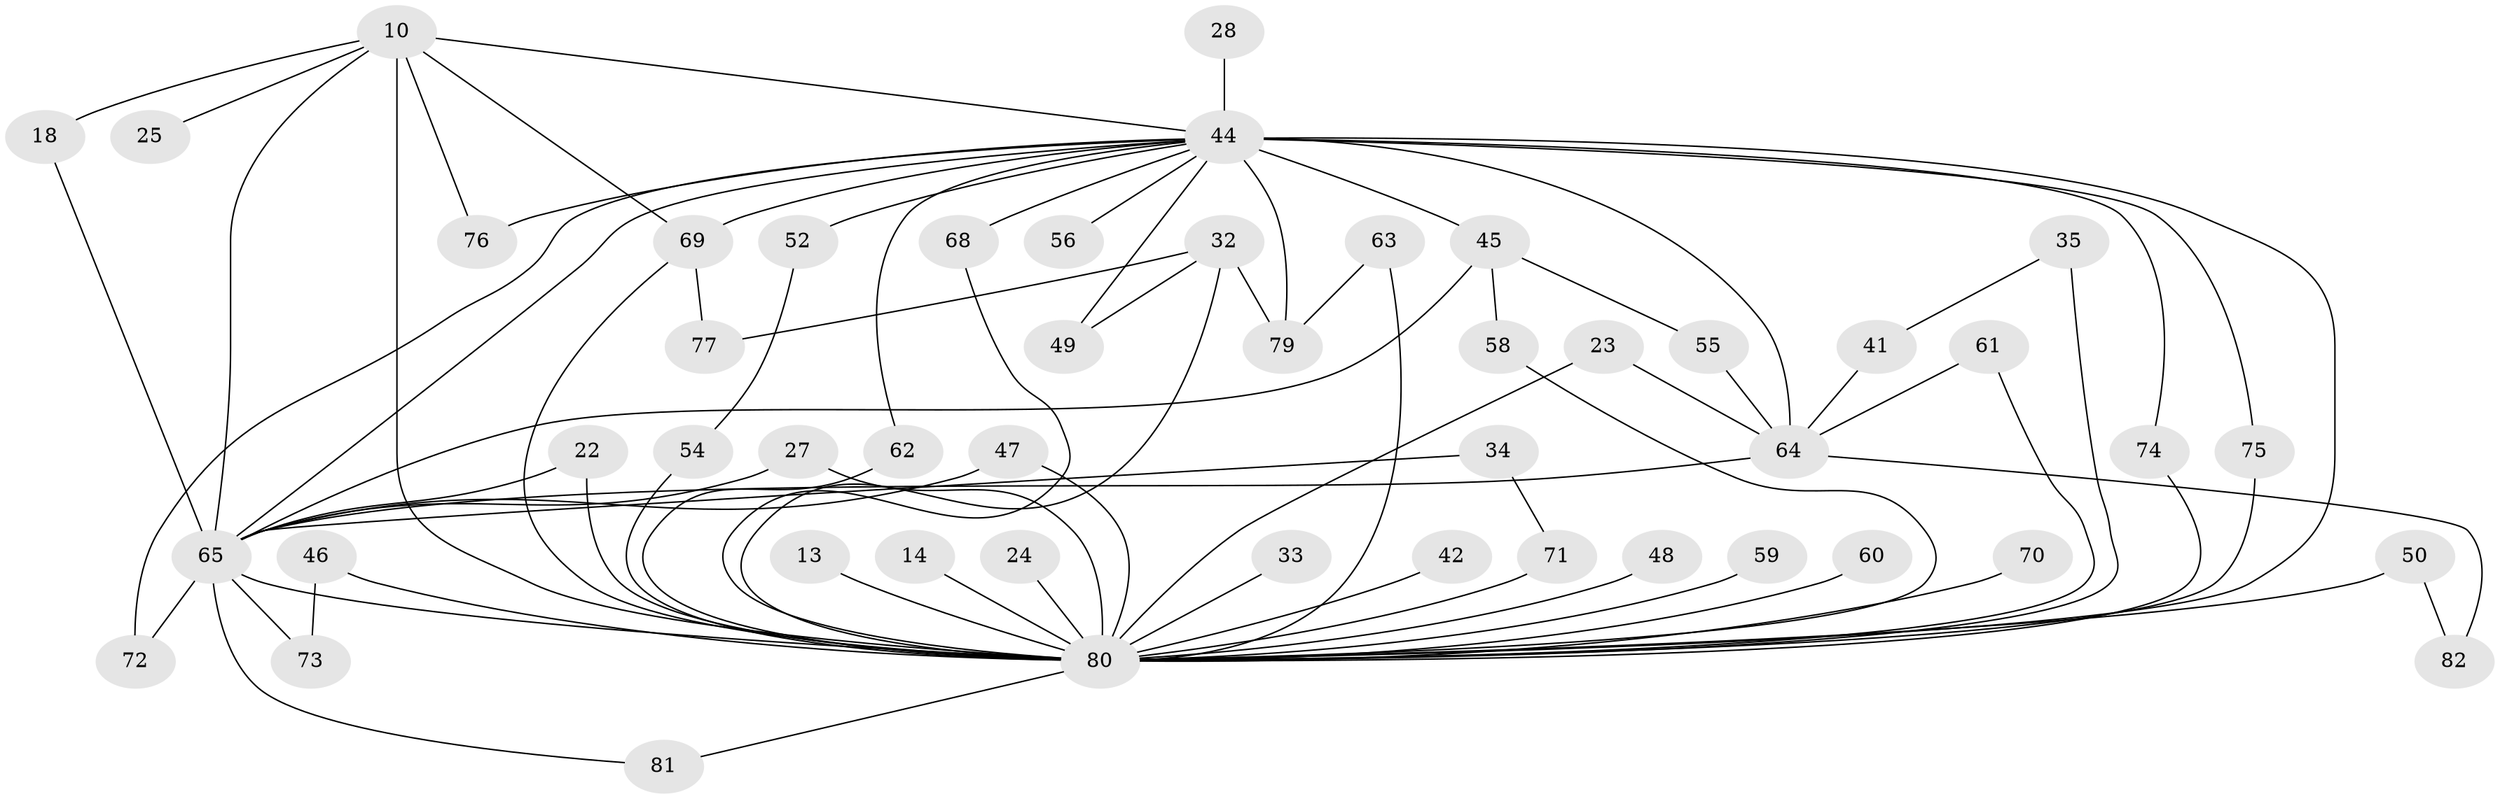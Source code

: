 // original degree distribution, {22: 0.012195121951219513, 18: 0.024390243902439025, 27: 0.012195121951219513, 20: 0.024390243902439025, 15: 0.012195121951219513, 26: 0.012195121951219513, 14: 0.012195121951219513, 12: 0.012195121951219513, 5: 0.024390243902439025, 2: 0.5975609756097561, 6: 0.024390243902439025, 8: 0.012195121951219513, 3: 0.17073170731707318, 4: 0.04878048780487805}
// Generated by graph-tools (version 1.1) at 2025/46/03/04/25 21:46:58]
// undirected, 49 vertices, 79 edges
graph export_dot {
graph [start="1"]
  node [color=gray90,style=filled];
  10 [super="+9"];
  13;
  14;
  18;
  22;
  23;
  24;
  25;
  27;
  28;
  32 [super="+17"];
  33;
  34;
  35;
  41;
  42;
  44 [super="+43+36+5"];
  45 [super="+38"];
  46 [super="+31"];
  47;
  48;
  49;
  50;
  52;
  54;
  55;
  56;
  58;
  59;
  60;
  61 [super="+37"];
  62;
  63;
  64 [super="+19+29+57"];
  65 [super="+39+6+20"];
  68 [super="+21"];
  69 [super="+40+53"];
  70;
  71 [super="+67"];
  72;
  73;
  74;
  75;
  76 [super="+26"];
  77;
  79 [super="+12"];
  80 [super="+66+78+8"];
  81;
  82;
  10 -- 18;
  10 -- 25 [weight=2];
  10 -- 69 [weight=2];
  10 -- 76;
  10 -- 65 [weight=4];
  10 -- 80 [weight=9];
  10 -- 44 [weight=5];
  13 -- 80;
  14 -- 80;
  18 -- 65;
  22 -- 65;
  22 -- 80;
  23 -- 64;
  23 -- 80;
  24 -- 80 [weight=2];
  27 -- 65;
  27 -- 80;
  28 -- 44 [weight=2];
  32 -- 49;
  32 -- 77;
  32 -- 79;
  32 -- 80 [weight=3];
  33 -- 80;
  34 -- 71;
  34 -- 65 [weight=2];
  35 -- 41;
  35 -- 80 [weight=2];
  41 -- 64;
  42 -- 80 [weight=2];
  44 -- 80 [weight=11];
  44 -- 64 [weight=3];
  44 -- 65 [weight=5];
  44 -- 68 [weight=2];
  44 -- 69;
  44 -- 72;
  44 -- 74;
  44 -- 75;
  44 -- 76 [weight=2];
  44 -- 79 [weight=3];
  44 -- 45 [weight=3];
  44 -- 49;
  44 -- 52 [weight=2];
  44 -- 56 [weight=2];
  44 -- 62;
  45 -- 55;
  45 -- 58;
  45 -- 65;
  46 -- 73;
  46 -- 80 [weight=3];
  47 -- 65 [weight=2];
  47 -- 80;
  48 -- 80 [weight=2];
  50 -- 82;
  50 -- 80 [weight=2];
  52 -- 54;
  54 -- 80;
  55 -- 64;
  58 -- 80;
  59 -- 80 [weight=2];
  60 -- 80 [weight=2];
  61 -- 64;
  61 -- 80 [weight=2];
  62 -- 80;
  63 -- 79;
  63 -- 80;
  64 -- 82;
  64 -- 65 [weight=2];
  65 -- 73;
  65 -- 72;
  65 -- 81;
  65 -- 80 [weight=10];
  68 -- 80;
  69 -- 77;
  69 -- 80 [weight=2];
  70 -- 80 [weight=2];
  71 -- 80 [weight=2];
  74 -- 80;
  75 -- 80;
  80 -- 81;
}

